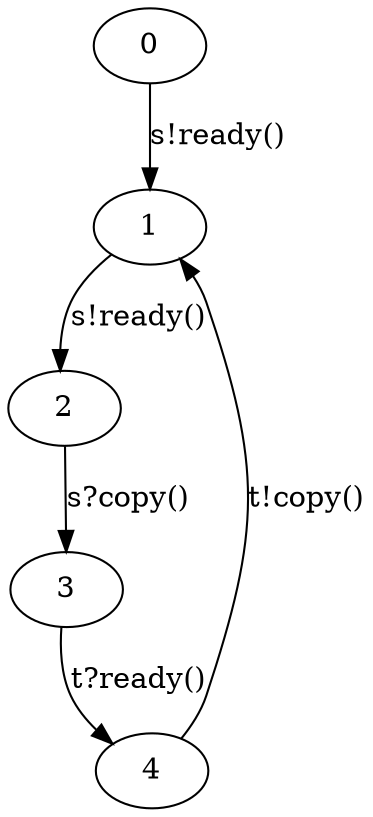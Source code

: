 digraph k {
  0;
  1;
  2;
  3;
  4;
  
  
  0 -> 1 [label="s!ready()", ];
  1 -> 2 [label="s!ready()", ];
  2 -> 3 [label="s?copy()", ];
  3 -> 4 [label="t?ready()", ];
  4 -> 1 [label="t!copy()", ];
  
  }

